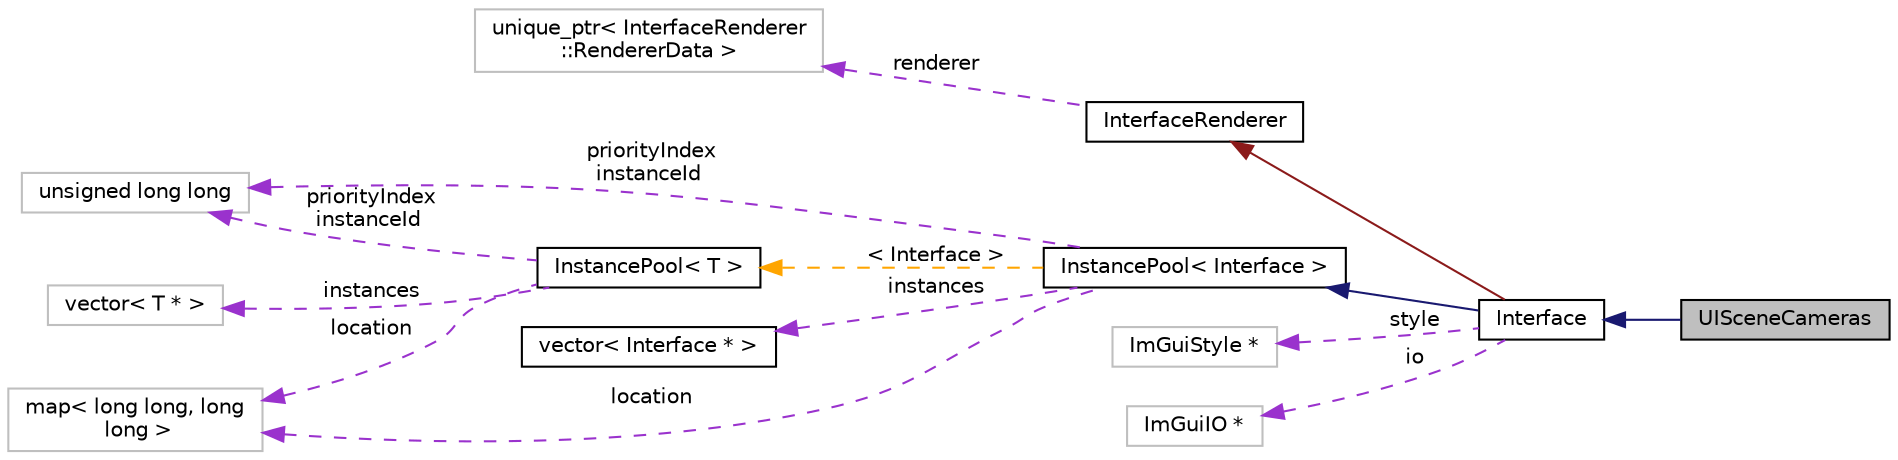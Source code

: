digraph "UISceneCameras"
{
 // INTERACTIVE_SVG=YES
 // LATEX_PDF_SIZE
  edge [fontname="Helvetica",fontsize="10",labelfontname="Helvetica",labelfontsize="10"];
  node [fontname="Helvetica",fontsize="10",shape=record];
  rankdir="LR";
  Node1 [label="UISceneCameras",height=0.2,width=0.4,color="black", fillcolor="grey75", style="filled", fontcolor="black",tooltip=" "];
  Node2 -> Node1 [dir="back",color="midnightblue",fontsize="10",style="solid",fontname="Helvetica"];
  Node2 [label="Interface",height=0.2,width=0.4,color="black", fillcolor="white", style="filled",URL="$class_interface.html",tooltip="Interface code in the Draw method is meant to be implemented by all inheriting classes...."];
  Node3 -> Node2 [dir="back",color="firebrick4",fontsize="10",style="solid",fontname="Helvetica"];
  Node3 [label="InterfaceRenderer",height=0.2,width=0.4,color="black", fillcolor="white", style="filled",URL="$class_interface_renderer.html",tooltip="Main class to implement custom interfaces setups IMGUI to render in the current context"];
  Node4 -> Node3 [dir="back",color="darkorchid3",fontsize="10",style="dashed",label=" renderer" ,fontname="Helvetica"];
  Node4 [label="unique_ptr\< InterfaceRenderer\l::RendererData \>",height=0.2,width=0.4,color="grey75", fillcolor="white", style="filled",tooltip=" "];
  Node5 -> Node2 [dir="back",color="midnightblue",fontsize="10",style="solid",fontname="Helvetica"];
  Node5 [label="InstancePool\< Interface \>",height=0.2,width=0.4,color="black", fillcolor="white", style="filled",URL="$class_instance_pool.html",tooltip=" "];
  Node6 -> Node5 [dir="back",color="darkorchid3",fontsize="10",style="dashed",label=" instances" ,fontname="Helvetica"];
  Node6 [label="vector\< Interface * \>",height=0.2,width=0.4,color="black", fillcolor="white", style="filled",URL="$classstatic_01std_1_1vector_3_01_interface_01_5_01_4.html",tooltip=" "];
  Node7 -> Node5 [dir="back",color="darkorchid3",fontsize="10",style="dashed",label=" priorityIndex\ninstanceId" ,fontname="Helvetica"];
  Node7 [label="unsigned long long",height=0.2,width=0.4,color="grey75", fillcolor="white", style="filled",tooltip=" "];
  Node8 -> Node5 [dir="back",color="darkorchid3",fontsize="10",style="dashed",label=" location" ,fontname="Helvetica"];
  Node8 [label="map\< long long, long\l long \>",height=0.2,width=0.4,color="grey75", fillcolor="white", style="filled",tooltip=" "];
  Node9 -> Node5 [dir="back",color="orange",fontsize="10",style="dashed",label=" \< Interface \>" ,fontname="Helvetica"];
  Node9 [label="InstancePool\< T \>",height=0.2,width=0.4,color="black", fillcolor="white", style="filled",URL="$class_instance_pool.html",tooltip="Stores all instaces of the inheriting class"];
  Node7 -> Node9 [dir="back",color="darkorchid3",fontsize="10",style="dashed",label=" priorityIndex\ninstanceId" ,fontname="Helvetica"];
  Node8 -> Node9 [dir="back",color="darkorchid3",fontsize="10",style="dashed",label=" location" ,fontname="Helvetica"];
  Node10 -> Node9 [dir="back",color="darkorchid3",fontsize="10",style="dashed",label=" instances" ,fontname="Helvetica"];
  Node10 [label="vector\< T * \>",height=0.2,width=0.4,color="grey75", fillcolor="white", style="filled",tooltip=" "];
  Node11 -> Node2 [dir="back",color="darkorchid3",fontsize="10",style="dashed",label=" style" ,fontname="Helvetica"];
  Node11 [label="ImGuiStyle *",height=0.2,width=0.4,color="grey75", fillcolor="white", style="filled",tooltip=" "];
  Node12 -> Node2 [dir="back",color="darkorchid3",fontsize="10",style="dashed",label=" io" ,fontname="Helvetica"];
  Node12 [label="ImGuiIO *",height=0.2,width=0.4,color="grey75", fillcolor="white", style="filled",tooltip=" "];
}
